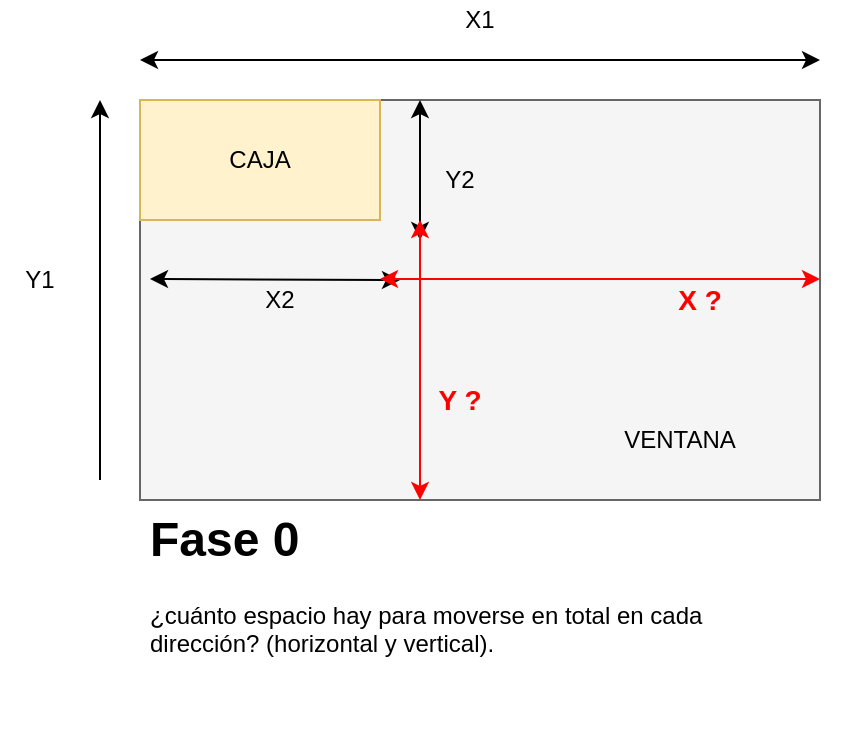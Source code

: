 <mxfile version="13.8.9-1" type="device"><diagram id="cTfrWKzBZgaZ28IE0LE2" name="Page-1"><mxGraphModel dx="868" dy="450" grid="1" gridSize="10" guides="1" tooltips="1" connect="1" arrows="1" fold="1" page="1" pageScale="1" pageWidth="850" pageHeight="1100" math="0" shadow="0"><root><mxCell id="0"/><mxCell id="1" parent="0"/><mxCell id="7Ojg88c3D3yxLoOLO0q8-2" value="" style="rounded=0;whiteSpace=wrap;html=1;fillColor=#f5f5f5;strokeColor=#666666;fontColor=#333333;" parent="1" vertex="1"><mxGeometry x="230" y="100" width="340" height="200" as="geometry"/></mxCell><mxCell id="7Ojg88c3D3yxLoOLO0q8-3" value="" style="rounded=0;whiteSpace=wrap;html=1;fillColor=#fff2cc;strokeColor=#d6b656;" parent="1" vertex="1"><mxGeometry x="230" y="100" width="120" height="60" as="geometry"/></mxCell><mxCell id="7Ojg88c3D3yxLoOLO0q8-4" value="" style="endArrow=classic;startArrow=classic;html=1;" parent="1" edge="1"><mxGeometry width="50" height="50" relative="1" as="geometry"><mxPoint x="230" y="80" as="sourcePoint"/><mxPoint x="570" y="80" as="targetPoint"/></mxGeometry></mxCell><mxCell id="7Ojg88c3D3yxLoOLO0q8-5" value="" style="endArrow=classic;html=1;" parent="1" edge="1"><mxGeometry width="50" height="50" relative="1" as="geometry"><mxPoint x="210" y="290" as="sourcePoint"/><mxPoint x="210" y="100" as="targetPoint"/></mxGeometry></mxCell><mxCell id="7Ojg88c3D3yxLoOLO0q8-7" value="" style="endArrow=classic;startArrow=classic;html=1;" parent="1" edge="1"><mxGeometry width="50" height="50" relative="1" as="geometry"><mxPoint x="235" y="189.5" as="sourcePoint"/><mxPoint x="360" y="190" as="targetPoint"/></mxGeometry></mxCell><mxCell id="7Ojg88c3D3yxLoOLO0q8-8" value="" style="endArrow=classic;startArrow=classic;html=1;" parent="1" edge="1"><mxGeometry width="50" height="50" relative="1" as="geometry"><mxPoint x="370" y="170" as="sourcePoint"/><mxPoint x="370" y="100" as="targetPoint"/><Array as="points"><mxPoint x="370" y="100"/></Array></mxGeometry></mxCell><mxCell id="7Ojg88c3D3yxLoOLO0q8-9" value="X1" style="text;html=1;strokeColor=none;fillColor=none;align=center;verticalAlign=middle;whiteSpace=wrap;rounded=0;" parent="1" vertex="1"><mxGeometry x="380" y="50" width="40" height="20" as="geometry"/></mxCell><mxCell id="7Ojg88c3D3yxLoOLO0q8-10" value="X2" style="text;html=1;strokeColor=none;fillColor=none;align=center;verticalAlign=middle;whiteSpace=wrap;rounded=0;" parent="1" vertex="1"><mxGeometry x="280" y="190" width="40" height="20" as="geometry"/></mxCell><mxCell id="7Ojg88c3D3yxLoOLO0q8-11" value="Y2" style="text;html=1;strokeColor=none;fillColor=none;align=center;verticalAlign=middle;whiteSpace=wrap;rounded=0;" parent="1" vertex="1"><mxGeometry x="370" y="130" width="40" height="20" as="geometry"/></mxCell><mxCell id="7Ojg88c3D3yxLoOLO0q8-12" value="Y1" style="text;html=1;strokeColor=none;fillColor=none;align=center;verticalAlign=middle;whiteSpace=wrap;rounded=0;" parent="1" vertex="1"><mxGeometry x="160" y="180" width="40" height="20" as="geometry"/></mxCell><mxCell id="7Ojg88c3D3yxLoOLO0q8-13" value="" style="endArrow=classic;startArrow=classic;html=1;strokeColor=#FF0000;" parent="1" edge="1"><mxGeometry width="50" height="50" relative="1" as="geometry"><mxPoint x="350" y="189.5" as="sourcePoint"/><mxPoint x="570" y="189.5" as="targetPoint"/></mxGeometry></mxCell><mxCell id="7Ojg88c3D3yxLoOLO0q8-15" value="" style="endArrow=classic;startArrow=classic;html=1;strokeColor=#FF0000;" parent="1" edge="1"><mxGeometry width="50" height="50" relative="1" as="geometry"><mxPoint x="370" y="300" as="sourcePoint"/><mxPoint x="370" y="160" as="targetPoint"/></mxGeometry></mxCell><mxCell id="7Ojg88c3D3yxLoOLO0q8-16" value="&lt;font color=&quot;#ff0000&quot; size=&quot;1&quot;&gt;&lt;b style=&quot;font-size: 14px&quot;&gt;X ?&lt;/b&gt;&lt;/font&gt;" style="text;html=1;strokeColor=none;fillColor=none;align=center;verticalAlign=middle;whiteSpace=wrap;rounded=0;" parent="1" vertex="1"><mxGeometry x="490" y="190" width="40" height="20" as="geometry"/></mxCell><mxCell id="7Ojg88c3D3yxLoOLO0q8-20" value="&lt;font color=&quot;#ff0000&quot; size=&quot;1&quot;&gt;&lt;b style=&quot;font-size: 14px&quot;&gt;Y ?&lt;/b&gt;&lt;/font&gt;" style="text;html=1;strokeColor=none;fillColor=none;align=center;verticalAlign=middle;whiteSpace=wrap;rounded=0;" parent="1" vertex="1"><mxGeometry x="370" y="240" width="40" height="20" as="geometry"/></mxCell><mxCell id="7Ojg88c3D3yxLoOLO0q8-23" value="CAJA" style="text;html=1;strokeColor=none;fillColor=none;align=center;verticalAlign=middle;whiteSpace=wrap;rounded=0;" parent="1" vertex="1"><mxGeometry x="270" y="120" width="40" height="20" as="geometry"/></mxCell><mxCell id="7Ojg88c3D3yxLoOLO0q8-24" value="VENTANA" style="text;html=1;strokeColor=none;fillColor=none;align=center;verticalAlign=middle;whiteSpace=wrap;rounded=0;" parent="1" vertex="1"><mxGeometry x="480" y="260" width="40" height="20" as="geometry"/></mxCell><mxCell id="7Ojg88c3D3yxLoOLO0q8-26" value="&lt;h1&gt;Fase 0&lt;/h1&gt;&lt;p&gt;¿cuánto espacio hay para moverse en total en cada dirección? (horizontal y vertical).&lt;/p&gt;" style="text;html=1;strokeColor=none;fillColor=none;spacing=5;spacingTop=-20;whiteSpace=wrap;overflow=hidden;rounded=0;" parent="1" vertex="1"><mxGeometry x="230" y="300" width="340" height="120" as="geometry"/></mxCell></root></mxGraphModel></diagram></mxfile>